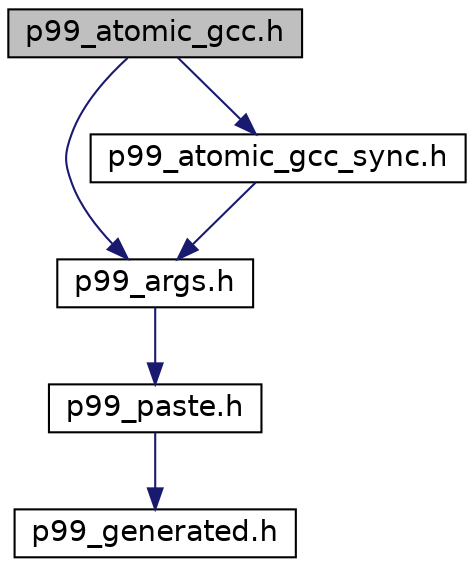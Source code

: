digraph "p99_atomic_gcc.h"
{
 // LATEX_PDF_SIZE
  edge [fontname="Helvetica",fontsize="14",labelfontname="Helvetica",labelfontsize="14"];
  node [fontname="Helvetica",fontsize="14",shape=record];
  Node1 [label="p99_atomic_gcc.h",height=0.2,width=0.4,color="black", fillcolor="grey75", style="filled", fontcolor="black",tooltip="Implement some of the atomic operations as fallback to gcc' builtins."];
  Node1 -> Node2 [color="midnightblue",fontsize="14",style="solid",fontname="Helvetica"];
  Node2 [label="p99_args.h",height=0.2,width=0.4,color="black", fillcolor="white", style="filled",URL="$p99__args_8h.html",tooltip="Providing macros that handle variadic macro argument lists."];
  Node2 -> Node3 [color="midnightblue",fontsize="14",style="solid",fontname="Helvetica"];
  Node3 [label="p99_paste.h",height=0.2,width=0.4,color="black", fillcolor="white", style="filled",URL="$p99__paste_8h.html",tooltip="macros that paste tokens in a predictable way"];
  Node3 -> Node4 [color="midnightblue",fontsize="14",style="solid",fontname="Helvetica"];
  Node4 [label="p99_generated.h",height=0.2,width=0.4,color="black", fillcolor="white", style="filled",URL="$p99__generated_8h.html",tooltip="automatically generated macros to handle variadic macros."];
  Node1 -> Node5 [color="midnightblue",fontsize="14",style="solid",fontname="Helvetica"];
  Node5 [label="p99_atomic_gcc_sync.h",height=0.2,width=0.4,color="black", fillcolor="white", style="filled",URL="$p99__atomic__gcc__sync_8h.html",tooltip="Implement some of the atomic operations as fallback to gcc' __sync builtins."];
  Node5 -> Node2 [color="midnightblue",fontsize="14",style="solid",fontname="Helvetica"];
}
